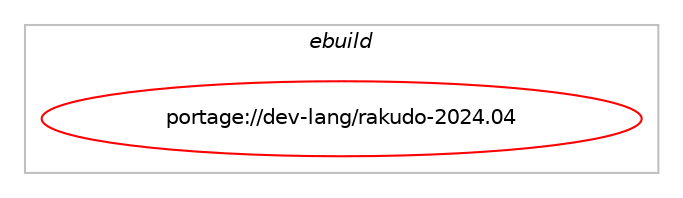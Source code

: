 digraph prolog {

# *************
# Graph options
# *************

newrank=true;
concentrate=true;
compound=true;
graph [rankdir=LR,fontname=Helvetica,fontsize=10,ranksep=1.5];#, ranksep=2.5, nodesep=0.2];
edge  [arrowhead=vee];
node  [fontname=Helvetica,fontsize=10];

# **********
# The ebuild
# **********

subgraph cluster_leftcol {
color=gray;
label=<<i>ebuild</i>>;
id [label="portage://dev-lang/rakudo-2024.04", color=red, width=4, href="../dev-lang/rakudo-2024.04.svg"];
}

# ****************
# The dependencies
# ****************

subgraph cluster_midcol {
color=gray;
label=<<i>dependencies</i>>;
subgraph cluster_compile {
fillcolor="#eeeeee";
style=filled;
label=<<i>compile</i>>;
# *** BEGIN UNKNOWN DEPENDENCY TYPE (TODO) ***
# id -> equal(use_conditional_group(positive,clang,portage://dev-lang/rakudo-2024.04,[package_dependency(portage://dev-lang/rakudo-2024.04,install,no,sys-devel,clang,none,[,,],[],[])]))
# *** END UNKNOWN DEPENDENCY TYPE (TODO) ***

# *** BEGIN UNKNOWN DEPENDENCY TYPE (TODO) ***
# id -> equal(use_conditional_group(positive,java,portage://dev-lang/rakudo-2024.04,[package_dependency(portage://dev-lang/rakudo-2024.04,install,no,dev-java,java-config,greaterequal,[2.2.0,,-r3,2.2.0-r3],[],[])]))
# *** END UNKNOWN DEPENDENCY TYPE (TODO) ***

# *** BEGIN UNKNOWN DEPENDENCY TYPE (TODO) ***
# id -> equal(use_conditional_group(positive,java,portage://dev-lang/rakudo-2024.04,[package_dependency(portage://dev-lang/rakudo-2024.04,install,no,virtual,jdk,greaterequal,[1.9,,,1.9],[],[])]))
# *** END UNKNOWN DEPENDENCY TYPE (TODO) ***

# *** BEGIN UNKNOWN DEPENDENCY TYPE (TODO) ***
# id -> equal(package_dependency(portage://dev-lang/rakudo-2024.04,install,no,dev-lang,nqp,tilde,[2024.04,,,2024.04],[slot(0),equal],[use(optenable(java),none),use(optenable(moar),none),use(equal(clang),none)]))
# *** END UNKNOWN DEPENDENCY TYPE (TODO) ***

# *** BEGIN UNKNOWN DEPENDENCY TYPE (TODO) ***
# id -> equal(package_dependency(portage://dev-lang/rakudo-2024.04,install,no,dev-lang,perl,greaterequal,[5.10,,,5.10],[],[]))
# *** END UNKNOWN DEPENDENCY TYPE (TODO) ***

}
subgraph cluster_compileandrun {
fillcolor="#eeeeee";
style=filled;
label=<<i>compile and run</i>>;
}
subgraph cluster_run {
fillcolor="#eeeeee";
style=filled;
label=<<i>run</i>>;
# *** BEGIN UNKNOWN DEPENDENCY TYPE (TODO) ***
# id -> equal(use_conditional_group(positive,java,portage://dev-lang/rakudo-2024.04,[package_dependency(portage://dev-lang/rakudo-2024.04,run,no,dev-java,java-config,greaterequal,[2.2.0,,-r3,2.2.0-r3],[],[])]))
# *** END UNKNOWN DEPENDENCY TYPE (TODO) ***

# *** BEGIN UNKNOWN DEPENDENCY TYPE (TODO) ***
# id -> equal(use_conditional_group(positive,java,portage://dev-lang/rakudo-2024.04,[package_dependency(portage://dev-lang/rakudo-2024.04,run,no,virtual,jre,greaterequal,[1.9,,,1.9],[],[])]))
# *** END UNKNOWN DEPENDENCY TYPE (TODO) ***

# *** BEGIN UNKNOWN DEPENDENCY TYPE (TODO) ***
# id -> equal(package_dependency(portage://dev-lang/rakudo-2024.04,run,no,dev-lang,nqp,tilde,[2024.04,,,2024.04],[slot(0),equal],[use(optenable(java),none),use(optenable(moar),none),use(equal(clang),none)]))
# *** END UNKNOWN DEPENDENCY TYPE (TODO) ***

}
}

# **************
# The candidates
# **************

subgraph cluster_choices {
rank=same;
color=gray;
label=<<i>candidates</i>>;

}

}
